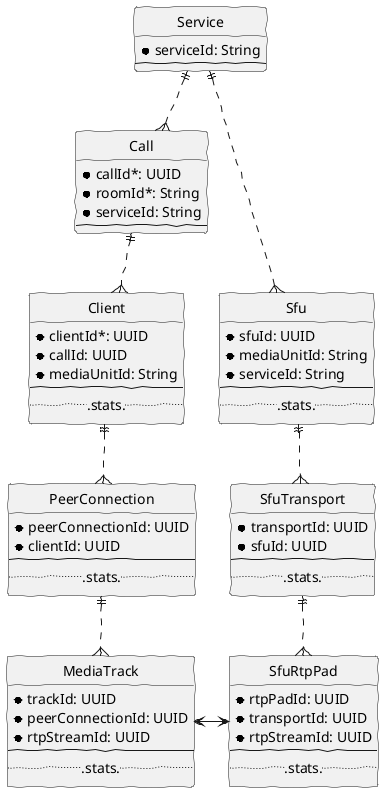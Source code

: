 @startuml
skinparam handwritten true
skinparam monochrome true
skinparam backgroundColor transparent

' hide the spot
hide circle


entity "SfuRtpPad" as sfupads {
*rtpPadId: UUID
*transportId: UUID
*rtpStreamId: UUID
--
...stats...
}

entity "SfuTransport" as sfutransport {
*transportId: UUID
*sfuId: UUID
--
...stats...
}

entity "Sfu" as sfu {
*sfuId: UUID
*mediaUnitId: String
*serviceId: String
--
...stats...
}

entity "MediaTrack" as tracks {
*trackId: UUID
*peerConnectionId: UUID
*rtpStreamId: UUID
--
...stats...
}

entity "PeerConnection" as pcs {
*peerConnectionId: UUID
*clientId: UUID
--
...stats...
}

entity "Client" as client {
*clientId*: UUID
*callId: UUID
*mediaUnitId: String
--
...stats...
}


entity "Call" as call {
*callId*: UUID
*roomId*: String
*serviceId: String
--
}


entity "Service" as service {
*serviceId: String
--
}

service ||.d.{ call
call ||.d.{ client
client ||.d.{ pcs
pcs ||.d.{ tracks

service ||.d.{ sfu
sfu ||.d.{ sfutransport
sfutransport ||.d.{ sfupads

sfupads <-left-> tracks

sfutransport -[hidden]l-> pcs
sfu -[hidden]l-> client

@enduml